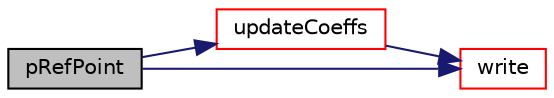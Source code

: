 digraph "pRefPoint"
{
  bgcolor="transparent";
  edge [fontname="Helvetica",fontsize="10",labelfontname="Helvetica",labelfontsize="10"];
  node [fontname="Helvetica",fontsize="10",shape=record];
  rankdir="LR";
  Node1 [label="pRefPoint",height=0.2,width=0.4,color="black", fillcolor="grey75", style="filled", fontcolor="black"];
  Node1 -> Node2 [color="midnightblue",fontsize="10",style="solid",fontname="Helvetica"];
  Node2 [label="updateCoeffs",height=0.2,width=0.4,color="red",URL="$a02849.html#a7e24eafac629d3733181cd942d4c902f",tooltip="Update the coefficients associated with the patch field. "];
  Node2 -> Node3 [color="midnightblue",fontsize="10",style="solid",fontname="Helvetica"];
  Node3 [label="write",height=0.2,width=0.4,color="red",URL="$a02849.html#a0941061ad5a26be83b4107d05750ace6",tooltip="Write. "];
  Node1 -> Node3 [color="midnightblue",fontsize="10",style="solid",fontname="Helvetica"];
}

